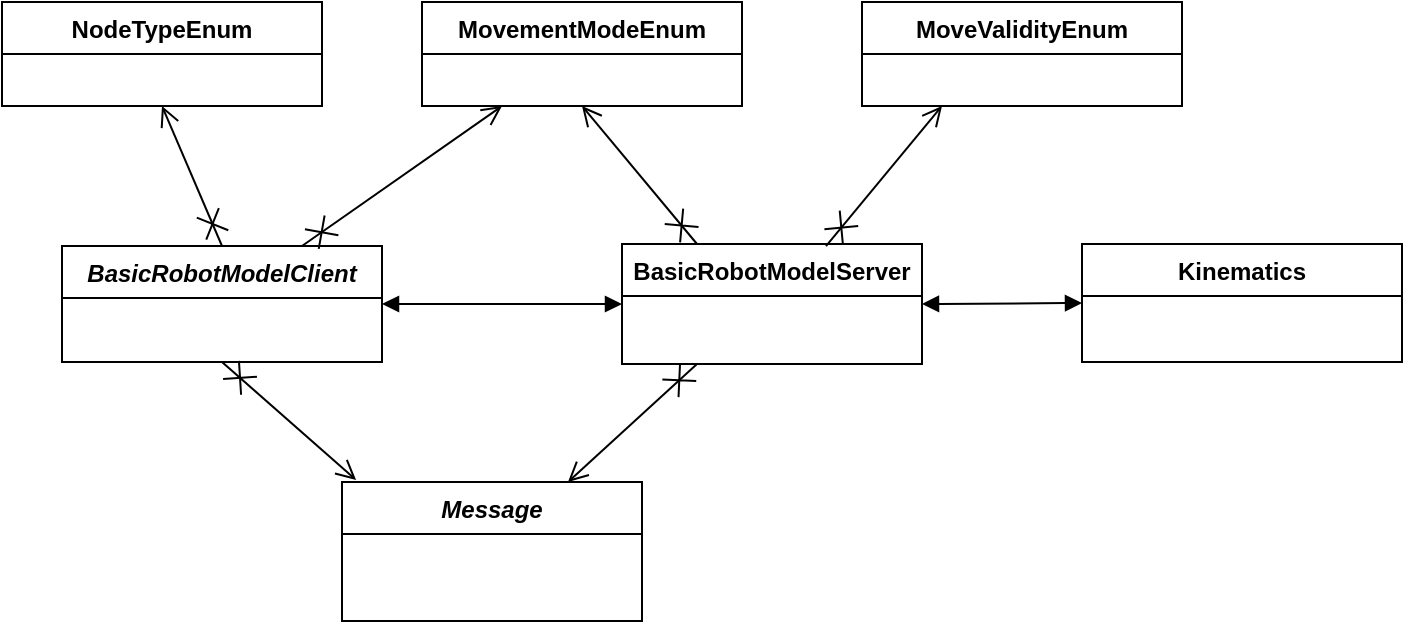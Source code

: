 <mxfile version="12.7.2" type="device"><diagram id="C5RBs43oDa-KdzZeNtuy" name="Page-1"><mxGraphModel dx="1422" dy="755" grid="1" gridSize="10" guides="1" tooltips="1" connect="1" arrows="1" fold="1" page="1" pageScale="1" pageWidth="827" pageHeight="1169" math="0" shadow="0"><root><mxCell id="WIyWlLk6GJQsqaUBKTNV-0"/><mxCell id="WIyWlLk6GJQsqaUBKTNV-1" parent="WIyWlLk6GJQsqaUBKTNV-0"/><mxCell id="zkfFHV4jXpPFQw0GAbJ--0" value="BasicRobotModelClient" style="swimlane;fontStyle=3;align=center;verticalAlign=top;childLayout=stackLayout;horizontal=1;startSize=26;horizontalStack=0;resizeParent=1;resizeLast=0;collapsible=1;marginBottom=0;rounded=0;shadow=0;strokeWidth=1;" parent="WIyWlLk6GJQsqaUBKTNV-1" vertex="1"><mxGeometry x="90" y="202" width="160" height="58" as="geometry"><mxRectangle x="230" y="140" width="160" height="26" as="alternateBounds"/></mxGeometry></mxCell><mxCell id="zkfFHV4jXpPFQw0GAbJ--17" value="BasicRobotModelServer" style="swimlane;fontStyle=1;align=center;verticalAlign=top;childLayout=stackLayout;horizontal=1;startSize=26;horizontalStack=0;resizeParent=1;resizeLast=0;collapsible=1;marginBottom=0;rounded=0;shadow=0;strokeWidth=1;" parent="WIyWlLk6GJQsqaUBKTNV-1" vertex="1"><mxGeometry x="370" y="201" width="150" height="60" as="geometry"><mxRectangle x="550" y="140" width="160" height="26" as="alternateBounds"/></mxGeometry></mxCell><mxCell id="TPcLkjjsa7KfW13nMMgI-15" value="Message" style="swimlane;fontStyle=3;align=center;verticalAlign=top;childLayout=stackLayout;horizontal=1;startSize=26;horizontalStack=0;resizeParent=1;resizeLast=0;collapsible=1;marginBottom=0;rounded=0;shadow=0;strokeWidth=1;" vertex="1" parent="WIyWlLk6GJQsqaUBKTNV-1"><mxGeometry x="230" y="320" width="150" height="69.5" as="geometry"><mxRectangle x="230" y="140" width="160" height="26" as="alternateBounds"/></mxGeometry></mxCell><mxCell id="TPcLkjjsa7KfW13nMMgI-35" value="MovementModeEnum" style="swimlane;fontStyle=1;align=center;verticalAlign=top;childLayout=stackLayout;horizontal=1;startSize=26;horizontalStack=0;resizeParent=1;resizeParentMax=0;resizeLast=0;collapsible=1;marginBottom=0;strokeColor=#000000;" vertex="1" parent="WIyWlLk6GJQsqaUBKTNV-1"><mxGeometry x="270" y="80" width="160" height="52" as="geometry"/></mxCell><mxCell id="TPcLkjjsa7KfW13nMMgI-39" value="NodeTypeEnum" style="swimlane;fontStyle=1;align=center;verticalAlign=top;childLayout=stackLayout;horizontal=1;startSize=26;horizontalStack=0;resizeParent=1;resizeParentMax=0;resizeLast=0;collapsible=1;marginBottom=0;strokeColor=#000000;" vertex="1" parent="WIyWlLk6GJQsqaUBKTNV-1"><mxGeometry x="60" y="80" width="160" height="52" as="geometry"/></mxCell><mxCell id="TPcLkjjsa7KfW13nMMgI-40" value="MoveValidityEnum" style="swimlane;fontStyle=1;align=center;verticalAlign=top;childLayout=stackLayout;horizontal=1;startSize=26;horizontalStack=0;resizeParent=1;resizeParentMax=0;resizeLast=0;collapsible=1;marginBottom=0;strokeColor=#000000;" vertex="1" parent="WIyWlLk6GJQsqaUBKTNV-1"><mxGeometry x="490" y="80" width="160" height="52" as="geometry"/></mxCell><mxCell id="TPcLkjjsa7KfW13nMMgI-41" value="Kinematics" style="swimlane;fontStyle=1;align=center;verticalAlign=top;childLayout=stackLayout;horizontal=1;startSize=26;horizontalStack=0;resizeParent=1;resizeParentMax=0;resizeLast=0;collapsible=1;marginBottom=0;strokeColor=#000000;" vertex="1" parent="WIyWlLk6GJQsqaUBKTNV-1"><mxGeometry x="600" y="201" width="160" height="59" as="geometry"/></mxCell><mxCell id="TPcLkjjsa7KfW13nMMgI-43" value="" style="endArrow=open;startArrow=cross;endFill=0;startFill=0;endSize=8;startSize=10;html=1;exitX=0.5;exitY=1;exitDx=0;exitDy=0;entryX=0.047;entryY=-0.014;entryDx=0;entryDy=0;entryPerimeter=0;" edge="1" parent="WIyWlLk6GJQsqaUBKTNV-1" source="zkfFHV4jXpPFQw0GAbJ--0" target="TPcLkjjsa7KfW13nMMgI-15"><mxGeometry width="160" relative="1" as="geometry"><mxPoint x="110" y="310" as="sourcePoint"/><mxPoint x="270" y="310" as="targetPoint"/></mxGeometry></mxCell><mxCell id="TPcLkjjsa7KfW13nMMgI-44" value="" style="endArrow=open;startArrow=cross;endFill=0;startFill=0;endSize=8;startSize=10;html=1;exitX=0.25;exitY=1;exitDx=0;exitDy=0;" edge="1" parent="WIyWlLk6GJQsqaUBKTNV-1" source="zkfFHV4jXpPFQw0GAbJ--17" target="TPcLkjjsa7KfW13nMMgI-15"><mxGeometry width="160" relative="1" as="geometry"><mxPoint x="330" y="300" as="sourcePoint"/><mxPoint x="490" y="300" as="targetPoint"/></mxGeometry></mxCell><mxCell id="TPcLkjjsa7KfW13nMMgI-45" value="" style="endArrow=block;startArrow=block;endFill=1;startFill=1;html=1;exitX=1;exitY=0.5;exitDx=0;exitDy=0;entryX=0;entryY=0.5;entryDx=0;entryDy=0;" edge="1" parent="WIyWlLk6GJQsqaUBKTNV-1" source="zkfFHV4jXpPFQw0GAbJ--0" target="zkfFHV4jXpPFQw0GAbJ--17"><mxGeometry width="160" relative="1" as="geometry"><mxPoint x="210" y="280" as="sourcePoint"/><mxPoint x="370" y="280" as="targetPoint"/></mxGeometry></mxCell><mxCell id="TPcLkjjsa7KfW13nMMgI-46" value="" style="endArrow=block;startArrow=block;endFill=1;startFill=1;html=1;exitX=1;exitY=0.5;exitDx=0;exitDy=0;entryX=0;entryY=0.5;entryDx=0;entryDy=0;" edge="1" parent="WIyWlLk6GJQsqaUBKTNV-1" source="zkfFHV4jXpPFQw0GAbJ--17" target="TPcLkjjsa7KfW13nMMgI-41"><mxGeometry width="160" relative="1" as="geometry"><mxPoint x="490" y="290" as="sourcePoint"/><mxPoint x="650" y="290" as="targetPoint"/></mxGeometry></mxCell><mxCell id="TPcLkjjsa7KfW13nMMgI-47" value="" style="endArrow=open;startArrow=cross;endFill=0;startFill=0;endSize=8;startSize=10;html=1;exitX=0.5;exitY=0;exitDx=0;exitDy=0;entryX=0.5;entryY=1;entryDx=0;entryDy=0;" edge="1" parent="WIyWlLk6GJQsqaUBKTNV-1" source="zkfFHV4jXpPFQw0GAbJ--0" target="TPcLkjjsa7KfW13nMMgI-39"><mxGeometry width="160" relative="1" as="geometry"><mxPoint x="50" y="170" as="sourcePoint"/><mxPoint x="210" y="170" as="targetPoint"/></mxGeometry></mxCell><mxCell id="TPcLkjjsa7KfW13nMMgI-48" value="" style="endArrow=open;startArrow=cross;endFill=0;startFill=0;endSize=8;startSize=10;html=1;exitX=0.25;exitY=0;exitDx=0;exitDy=0;entryX=0.5;entryY=1;entryDx=0;entryDy=0;" edge="1" parent="WIyWlLk6GJQsqaUBKTNV-1" source="zkfFHV4jXpPFQw0GAbJ--17" target="TPcLkjjsa7KfW13nMMgI-35"><mxGeometry width="160" relative="1" as="geometry"><mxPoint x="180" y="212" as="sourcePoint"/><mxPoint x="150" y="142" as="targetPoint"/></mxGeometry></mxCell><mxCell id="TPcLkjjsa7KfW13nMMgI-49" value="" style="endArrow=open;startArrow=cross;endFill=0;startFill=0;endSize=8;startSize=10;html=1;exitX=0.75;exitY=0;exitDx=0;exitDy=0;entryX=0.25;entryY=1;entryDx=0;entryDy=0;" edge="1" parent="WIyWlLk6GJQsqaUBKTNV-1" source="zkfFHV4jXpPFQw0GAbJ--0" target="TPcLkjjsa7KfW13nMMgI-35"><mxGeometry width="160" relative="1" as="geometry"><mxPoint x="190" y="222" as="sourcePoint"/><mxPoint x="160" y="152" as="targetPoint"/></mxGeometry></mxCell><mxCell id="TPcLkjjsa7KfW13nMMgI-50" value="" style="endArrow=open;startArrow=cross;endFill=0;startFill=0;endSize=8;startSize=10;html=1;exitX=0.68;exitY=0.017;exitDx=0;exitDy=0;entryX=0.25;entryY=1;entryDx=0;entryDy=0;exitPerimeter=0;" edge="1" parent="WIyWlLk6GJQsqaUBKTNV-1" source="zkfFHV4jXpPFQw0GAbJ--17" target="TPcLkjjsa7KfW13nMMgI-40"><mxGeometry width="160" relative="1" as="geometry"><mxPoint x="220" y="212" as="sourcePoint"/><mxPoint x="320" y="142" as="targetPoint"/><Array as="points"/></mxGeometry></mxCell></root></mxGraphModel></diagram></mxfile>